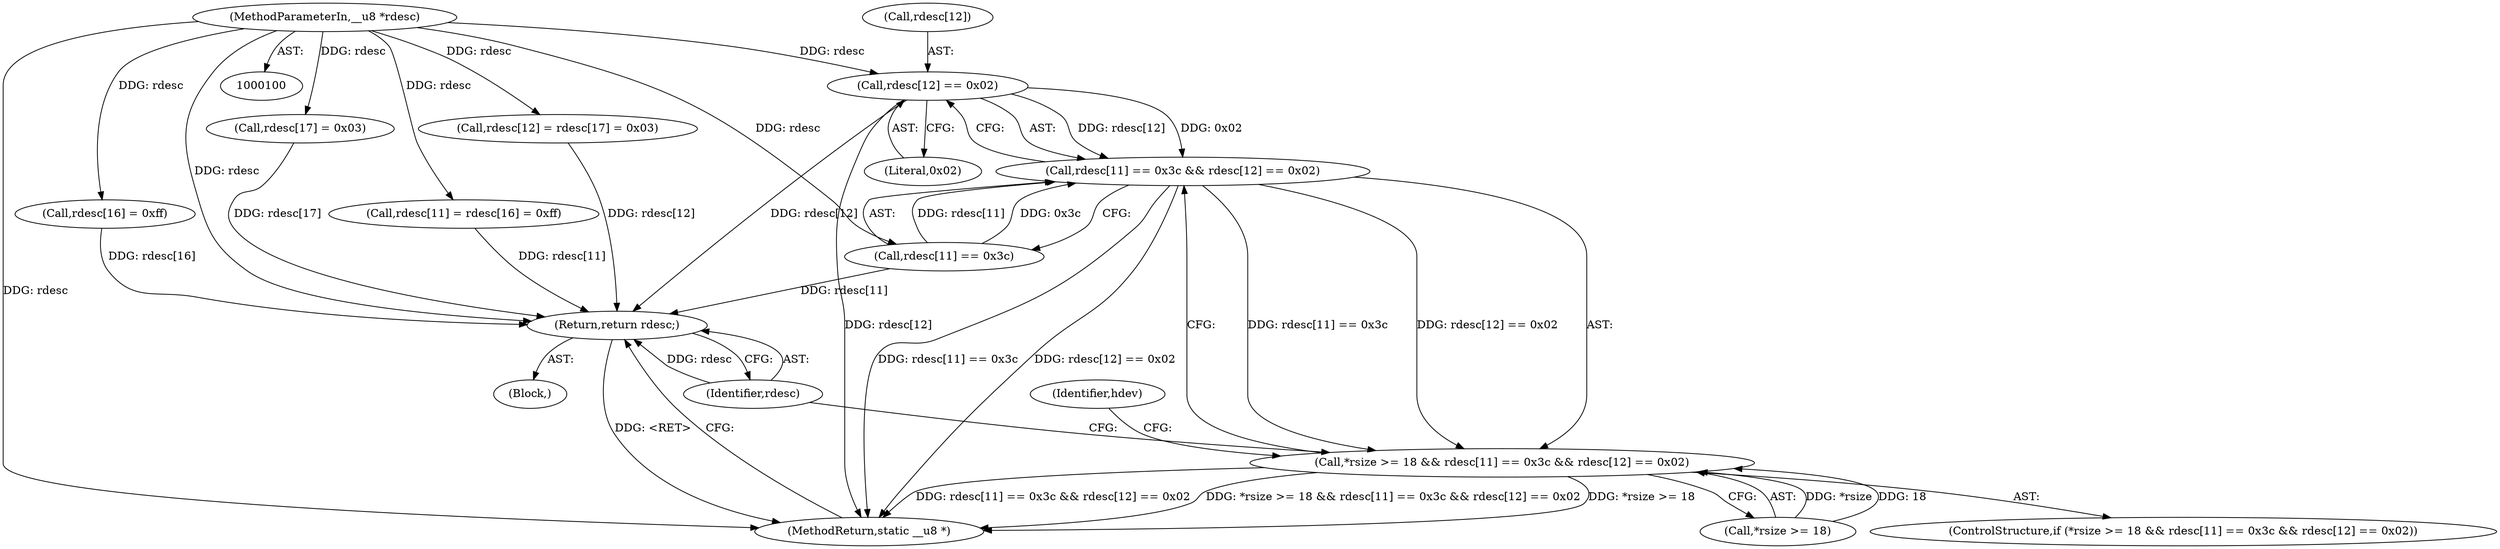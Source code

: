 digraph "0_linux_4ab25786c87eb20857bbb715c3ae34ec8fd6a214@array" {
"1000117" [label="(Call,rdesc[12] == 0x02)"];
"1000102" [label="(MethodParameterIn,__u8 *rdesc)"];
"1000111" [label="(Call,rdesc[11] == 0x3c && rdesc[12] == 0x02)"];
"1000106" [label="(Call,*rsize >= 18 && rdesc[11] == 0x3c && rdesc[12] == 0x02)"];
"1000144" [label="(Return,return rdesc;)"];
"1000146" [label="(MethodReturn,static __u8 *)"];
"1000124" [label="(Identifier,hdev)"];
"1000139" [label="(Call,rdesc[17] = 0x03)"];
"1000104" [label="(Block,)"];
"1000117" [label="(Call,rdesc[12] == 0x02)"];
"1000111" [label="(Call,rdesc[11] == 0x3c && rdesc[12] == 0x02)"];
"1000126" [label="(Call,rdesc[11] = rdesc[16] = 0xff)"];
"1000107" [label="(Call,*rsize >= 18)"];
"1000145" [label="(Identifier,rdesc)"];
"1000112" [label="(Call,rdesc[11] == 0x3c)"];
"1000105" [label="(ControlStructure,if (*rsize >= 18 && rdesc[11] == 0x3c && rdesc[12] == 0x02))"];
"1000106" [label="(Call,*rsize >= 18 && rdesc[11] == 0x3c && rdesc[12] == 0x02)"];
"1000102" [label="(MethodParameterIn,__u8 *rdesc)"];
"1000118" [label="(Call,rdesc[12])"];
"1000121" [label="(Literal,0x02)"];
"1000135" [label="(Call,rdesc[12] = rdesc[17] = 0x03)"];
"1000130" [label="(Call,rdesc[16] = 0xff)"];
"1000144" [label="(Return,return rdesc;)"];
"1000117" -> "1000111"  [label="AST: "];
"1000117" -> "1000121"  [label="CFG: "];
"1000118" -> "1000117"  [label="AST: "];
"1000121" -> "1000117"  [label="AST: "];
"1000111" -> "1000117"  [label="CFG: "];
"1000117" -> "1000146"  [label="DDG: rdesc[12]"];
"1000117" -> "1000111"  [label="DDG: rdesc[12]"];
"1000117" -> "1000111"  [label="DDG: 0x02"];
"1000102" -> "1000117"  [label="DDG: rdesc"];
"1000117" -> "1000144"  [label="DDG: rdesc[12]"];
"1000102" -> "1000100"  [label="AST: "];
"1000102" -> "1000146"  [label="DDG: rdesc"];
"1000102" -> "1000112"  [label="DDG: rdesc"];
"1000102" -> "1000126"  [label="DDG: rdesc"];
"1000102" -> "1000130"  [label="DDG: rdesc"];
"1000102" -> "1000135"  [label="DDG: rdesc"];
"1000102" -> "1000139"  [label="DDG: rdesc"];
"1000102" -> "1000144"  [label="DDG: rdesc"];
"1000111" -> "1000106"  [label="AST: "];
"1000111" -> "1000112"  [label="CFG: "];
"1000112" -> "1000111"  [label="AST: "];
"1000106" -> "1000111"  [label="CFG: "];
"1000111" -> "1000146"  [label="DDG: rdesc[12] == 0x02"];
"1000111" -> "1000146"  [label="DDG: rdesc[11] == 0x3c"];
"1000111" -> "1000106"  [label="DDG: rdesc[11] == 0x3c"];
"1000111" -> "1000106"  [label="DDG: rdesc[12] == 0x02"];
"1000112" -> "1000111"  [label="DDG: rdesc[11]"];
"1000112" -> "1000111"  [label="DDG: 0x3c"];
"1000106" -> "1000105"  [label="AST: "];
"1000106" -> "1000107"  [label="CFG: "];
"1000107" -> "1000106"  [label="AST: "];
"1000124" -> "1000106"  [label="CFG: "];
"1000145" -> "1000106"  [label="CFG: "];
"1000106" -> "1000146"  [label="DDG: *rsize >= 18"];
"1000106" -> "1000146"  [label="DDG: rdesc[11] == 0x3c && rdesc[12] == 0x02"];
"1000106" -> "1000146"  [label="DDG: *rsize >= 18 && rdesc[11] == 0x3c && rdesc[12] == 0x02"];
"1000107" -> "1000106"  [label="DDG: *rsize"];
"1000107" -> "1000106"  [label="DDG: 18"];
"1000144" -> "1000104"  [label="AST: "];
"1000144" -> "1000145"  [label="CFG: "];
"1000145" -> "1000144"  [label="AST: "];
"1000146" -> "1000144"  [label="CFG: "];
"1000144" -> "1000146"  [label="DDG: <RET>"];
"1000145" -> "1000144"  [label="DDG: rdesc"];
"1000139" -> "1000144"  [label="DDG: rdesc[17]"];
"1000126" -> "1000144"  [label="DDG: rdesc[11]"];
"1000112" -> "1000144"  [label="DDG: rdesc[11]"];
"1000135" -> "1000144"  [label="DDG: rdesc[12]"];
"1000130" -> "1000144"  [label="DDG: rdesc[16]"];
}
